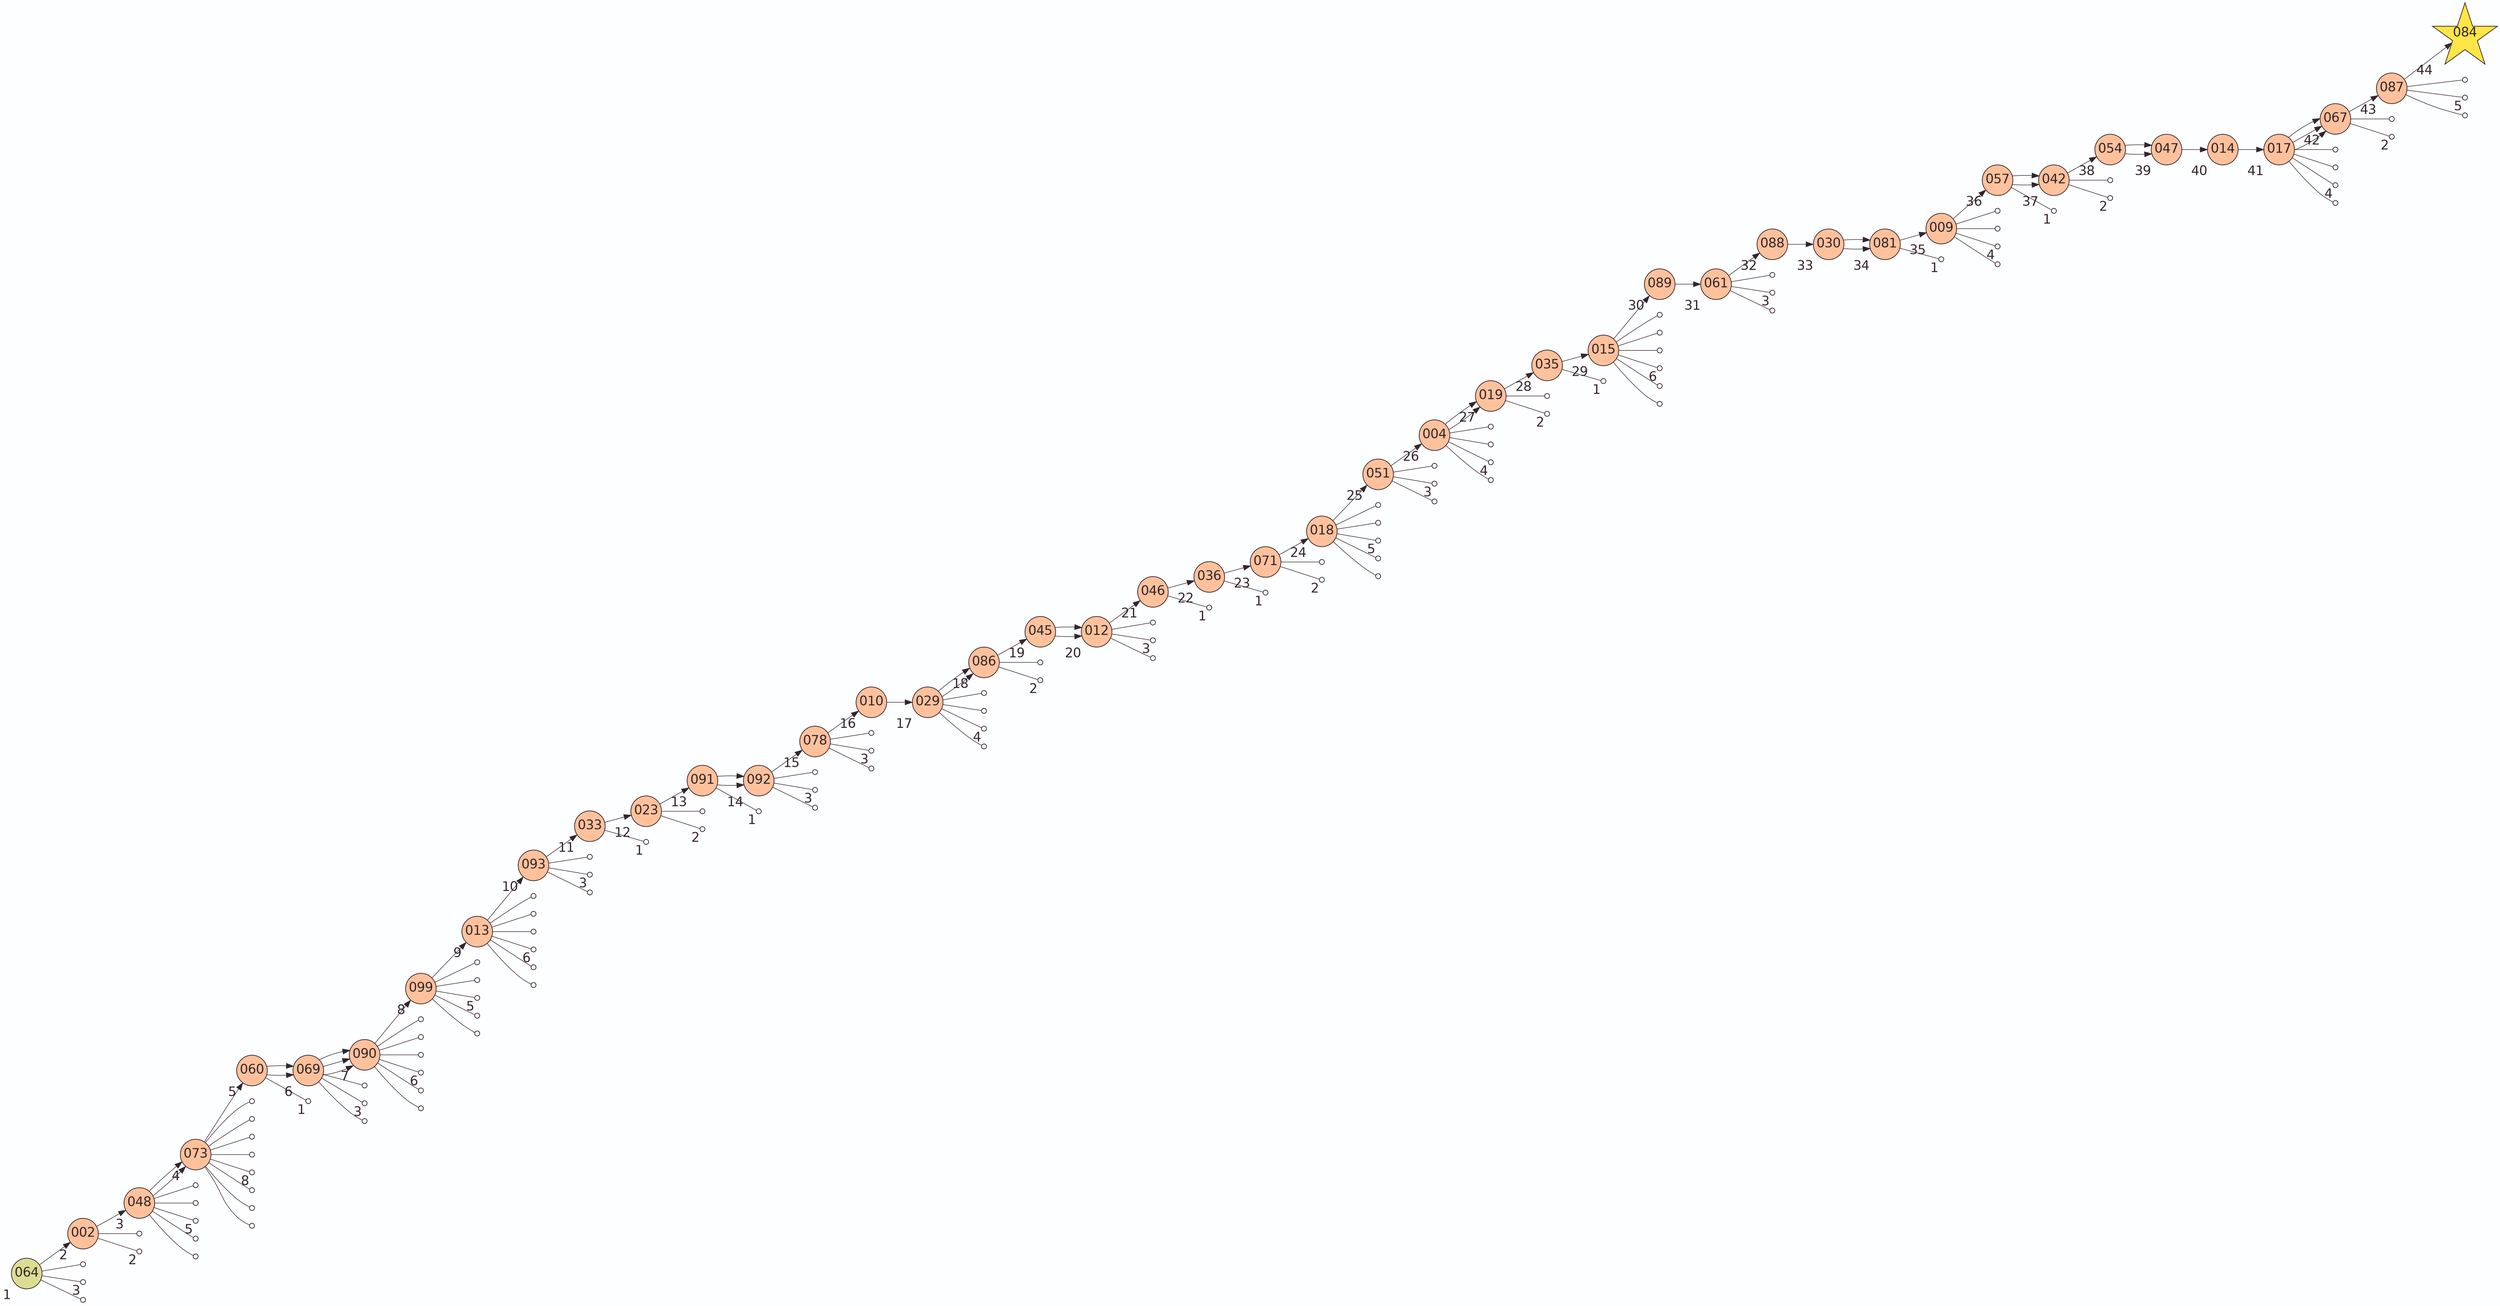 digraph G {
    layout=dot
    rankdir=LR
    bgcolor="#FDFEFF"
    edge [color="#34262B" penwidth=0.75]
    node [
        shape=star
        fixedsize=true
        width=0.3
        height=0.3
        fillcolor="#FEE548"
        color="#34262B"
        fontcolor="#34262B"
        fontsize=18
        penwidth=1
        style=filled
        label=""
    ]
    
    node [width=1.2 height=1.2 fontname=Helvetica label="\N"]
    084
    node [ width=0.6 height=0.6 shape=circle fillcolor="#FFC19C"]
    002 [xlabel=2]
    048 [xlabel=3]
    073 [xlabel=4]
    073 [xlabel=4]
    060 [xlabel=5]
    069 [xlabel=6]
    069 [xlabel=6]
    090 [xlabel=7]
    090 [xlabel=7]
    090 [xlabel=7]
    099 [xlabel=8]
    013 [xlabel=9]
    093 [xlabel=10]
    033 [xlabel=11]
    023 [xlabel=12]
    091 [xlabel=13]
    092 [xlabel=14]
    092 [xlabel=14]
    078 [xlabel=15]
    010 [xlabel=16]
    029 [xlabel=17]
    086 [xlabel=18]
    086 [xlabel=18]
    045 [xlabel=19]
    012 [xlabel=20]
    012 [xlabel=20]
    046 [xlabel=21]
    036 [xlabel=22]
    071 [xlabel=23]
    018 [xlabel=24]
    051 [xlabel=25]
    004 [xlabel=26]
    019 [xlabel=27]
    019 [xlabel=27]
    035 [xlabel=28]
    015 [xlabel=29]
    089 [xlabel=30]
    061 [xlabel=31]
    088 [xlabel=32]
    030 [xlabel=33]
    081 [xlabel=34]
    081 [xlabel=34]
    009 [xlabel=35]
    057 [xlabel=36]
    042 [xlabel=37]
    042 [xlabel=37]
    054 [xlabel=38]
    047 [xlabel=39]
    047 [xlabel=39]
    014 [xlabel=40]
    017 [xlabel=41]
    067 [xlabel=42]
    067 [xlabel=42]
    067 [xlabel=42]
    087 [xlabel=43]
    084 [xlabel=44]
    node [fillcolor="#DBDE92"]
    
    064 [xlabel=1]
    
    064 -> 002
    002 -> 048
    048 -> 073
    048 -> 073
    073 -> 060
    060 -> 069
    060 -> 069
    069 -> 090
    069 -> 090
    069 -> 090
    090 -> 099
    099 -> 013
    013 -> 093
    093 -> 033
    033 -> 023
    023 -> 091
    091 -> 092
    091 -> 092
    092 -> 078
    078 -> 010
    010 -> 029
    029 -> 086
    029 -> 086
    086 -> 045
    045 -> 012
    045 -> 012
    012 -> 046
    046 -> 036
    036 -> 071
    071 -> 018
    018 -> 051
    051 -> 004
    004 -> 019
    004 -> 019
    019 -> 035
    035 -> 015
    015 -> 089
    089 -> 061
    061 -> 088
    088 -> 030
    030 -> 081
    030 -> 081
    081 -> 009
    009 -> 057
    057 -> 042
    057 -> 042
    042 -> 054
    054 -> 047
    054 -> 047
    047 -> 014
    014 -> 017
    017 -> 067
    017 -> 067
    017 -> 067
    067 -> 087
    087 -> 084
    node [width=0.1 height=0.1 label="" fillcolor=none]
    62414460237474
    63421408847666 [xlabel=3]
    62627546453838
    140112921649348
    137216484212909 [xlabel=2]
    270336379250530
    277559945191843
    277154137262673 [xlabel=5]
    277922745876159
    277806713095697
    250939377985679
    249376441798561
    253901624367080
    247791550580095
    252316965932137 [xlabel=8]
    262165309603213
    253367534850715
    271992818650545
    34152973521573 [xlabel=1]
    72406392489046
    81881350538729 [xlabel=3]
    81903621830254
    30340994622142
    30731216836669
    29955558958299
    30770821175447 [xlabel=6]
    29904962000621
    29250311216752
    7869770718672
    7425625060309
    6678482072359 [xlabel=5]
    8020535109002
    8136381302648
    110289336847392
    200039604814994
    149927540982675
    147465783112152 [xlabel=6]
    149497462313747
    145105034233582
    138045532835332
    107213178667464 [xlabel=3]
    108909898705137
    132261761187427 [xlabel=1]
    52735437217172
    38833696870499 [xlabel=2]
    11700942765002 [xlabel=1]
    449950645205298
    61304851218508 [xlabel=3]
    59689908896902
    14213823763139
    17390657805078 [xlabel=3]
    5186021910633
    3717185854763695
    111661355220910
    2129441141048599 [xlabel=4]
    251549824317975
    245164346650727
    235718735206107 [xlabel=2]
    244265129787714
    238237251828505 [xlabel=3]
    237623284694455
    202700035033274 [xlabel=1]
    2152176172776 [xlabel=1]
    218527169874716
    218920106801586 [xlabel=2]
    145920273522062
    146472739415074
    146109489642854 [xlabel=5]
    146235981349974
    146419000371826
    218755597151302
    212359971644502 [xlabel=3]
    248077393398937
    57258109790022
    60027786731242
    59734403758005 [xlabel=4]
    58976341931186
    147652391136642
    147473821768763 [xlabel=2]
    16276607446669 [xlabel=1]
    57920129500707
    59523382361158
    58074299084163
    61314802574889 [xlabel=6]
    57652065293014
    58936393336695
    210693626905971
    224715483527681 [xlabel=3]
    208959108981304
    158217766468571 [xlabel=1]
    262342322471705
    254842517462491
    251348463037611 [xlabel=4]
    250799107635628
    92268597601854 [xlabel=1]
    256225590065852
    252423961532134 [xlabel=2]
    211349608166108
    203739616935276
    209272308347783 [xlabel=4]
    211349608158160
    132132734171747
    133316969991232 [xlabel=2]
    53722854606794
    53460227743704 [xlabel=5]
    58201522408105
    edge [arrowhead=none]
    064 -> 62414460237474
    064 -> 63421408847666
    064 -> 62627546453838
    002 -> 140112921649348
    002 -> 137216484212909
    048 -> 270336379250530
    048 -> 277559945191843
    048 -> 277154137262673
    048 -> 277922745876159
    048 -> 277806713095697
    073 -> 250939377985679
    073 -> 249376441798561
    073 -> 253901624367080
    073 -> 247791550580095
    073 -> 252316965932137
    073 -> 262165309603213
    073 -> 253367534850715
    073 -> 271992818650545
    060 -> 34152973521573
    069 -> 72406392489046
    069 -> 81881350538729
    069 -> 81903621830254
    090 -> 30340994622142
    090 -> 30731216836669
    090 -> 29955558958299
    090 -> 30770821175447
    090 -> 29904962000621
    090 -> 29250311216752
    099 -> 7869770718672
    099 -> 7425625060309
    099 -> 6678482072359
    099 -> 8020535109002
    099 -> 8136381302648
    013 -> 110289336847392
    013 -> 200039604814994
    013 -> 149927540982675
    013 -> 147465783112152
    013 -> 149497462313747
    013 -> 145105034233582
    093 -> 138045532835332
    093 -> 107213178667464
    093 -> 108909898705137
    033 -> 132261761187427
    023 -> 52735437217172
    023 -> 38833696870499
    091 -> 11700942765002
    092 -> 449950645205298
    092 -> 61304851218508
    092 -> 59689908896902
    078 -> 14213823763139
    078 -> 17390657805078
    078 -> 5186021910633
    029 -> 3717185854763695
    029 -> 111661355220910
    029 -> 2129441141048599
    029 -> 251549824317975
    086 -> 245164346650727
    086 -> 235718735206107
    012 -> 244265129787714
    012 -> 238237251828505
    012 -> 237623284694455
    046 -> 202700035033274
    036 -> 2152176172776
    071 -> 218527169874716
    071 -> 218920106801586
    018 -> 145920273522062
    018 -> 146472739415074
    018 -> 146109489642854
    018 -> 146235981349974
    018 -> 146419000371826
    051 -> 218755597151302
    051 -> 212359971644502
    051 -> 248077393398937
    004 -> 57258109790022
    004 -> 60027786731242
    004 -> 59734403758005
    004 -> 58976341931186
    019 -> 147652391136642
    019 -> 147473821768763
    035 -> 16276607446669
    015 -> 57920129500707
    015 -> 59523382361158
    015 -> 58074299084163
    015 -> 61314802574889
    015 -> 57652065293014
    015 -> 58936393336695
    061 -> 210693626905971
    061 -> 224715483527681
    061 -> 208959108981304
    081 -> 158217766468571
    009 -> 262342322471705
    009 -> 254842517462491
    009 -> 251348463037611
    009 -> 250799107635628
    057 -> 92268597601854
    042 -> 256225590065852
    042 -> 252423961532134
    017 -> 211349608166108
    017 -> 203739616935276
    017 -> 209272308347783
    017 -> 211349608158160
    067 -> 132132734171747
    067 -> 133316969991232
    087 -> 53722854606794
    087 -> 53460227743704
    087 -> 58201522408105
}
